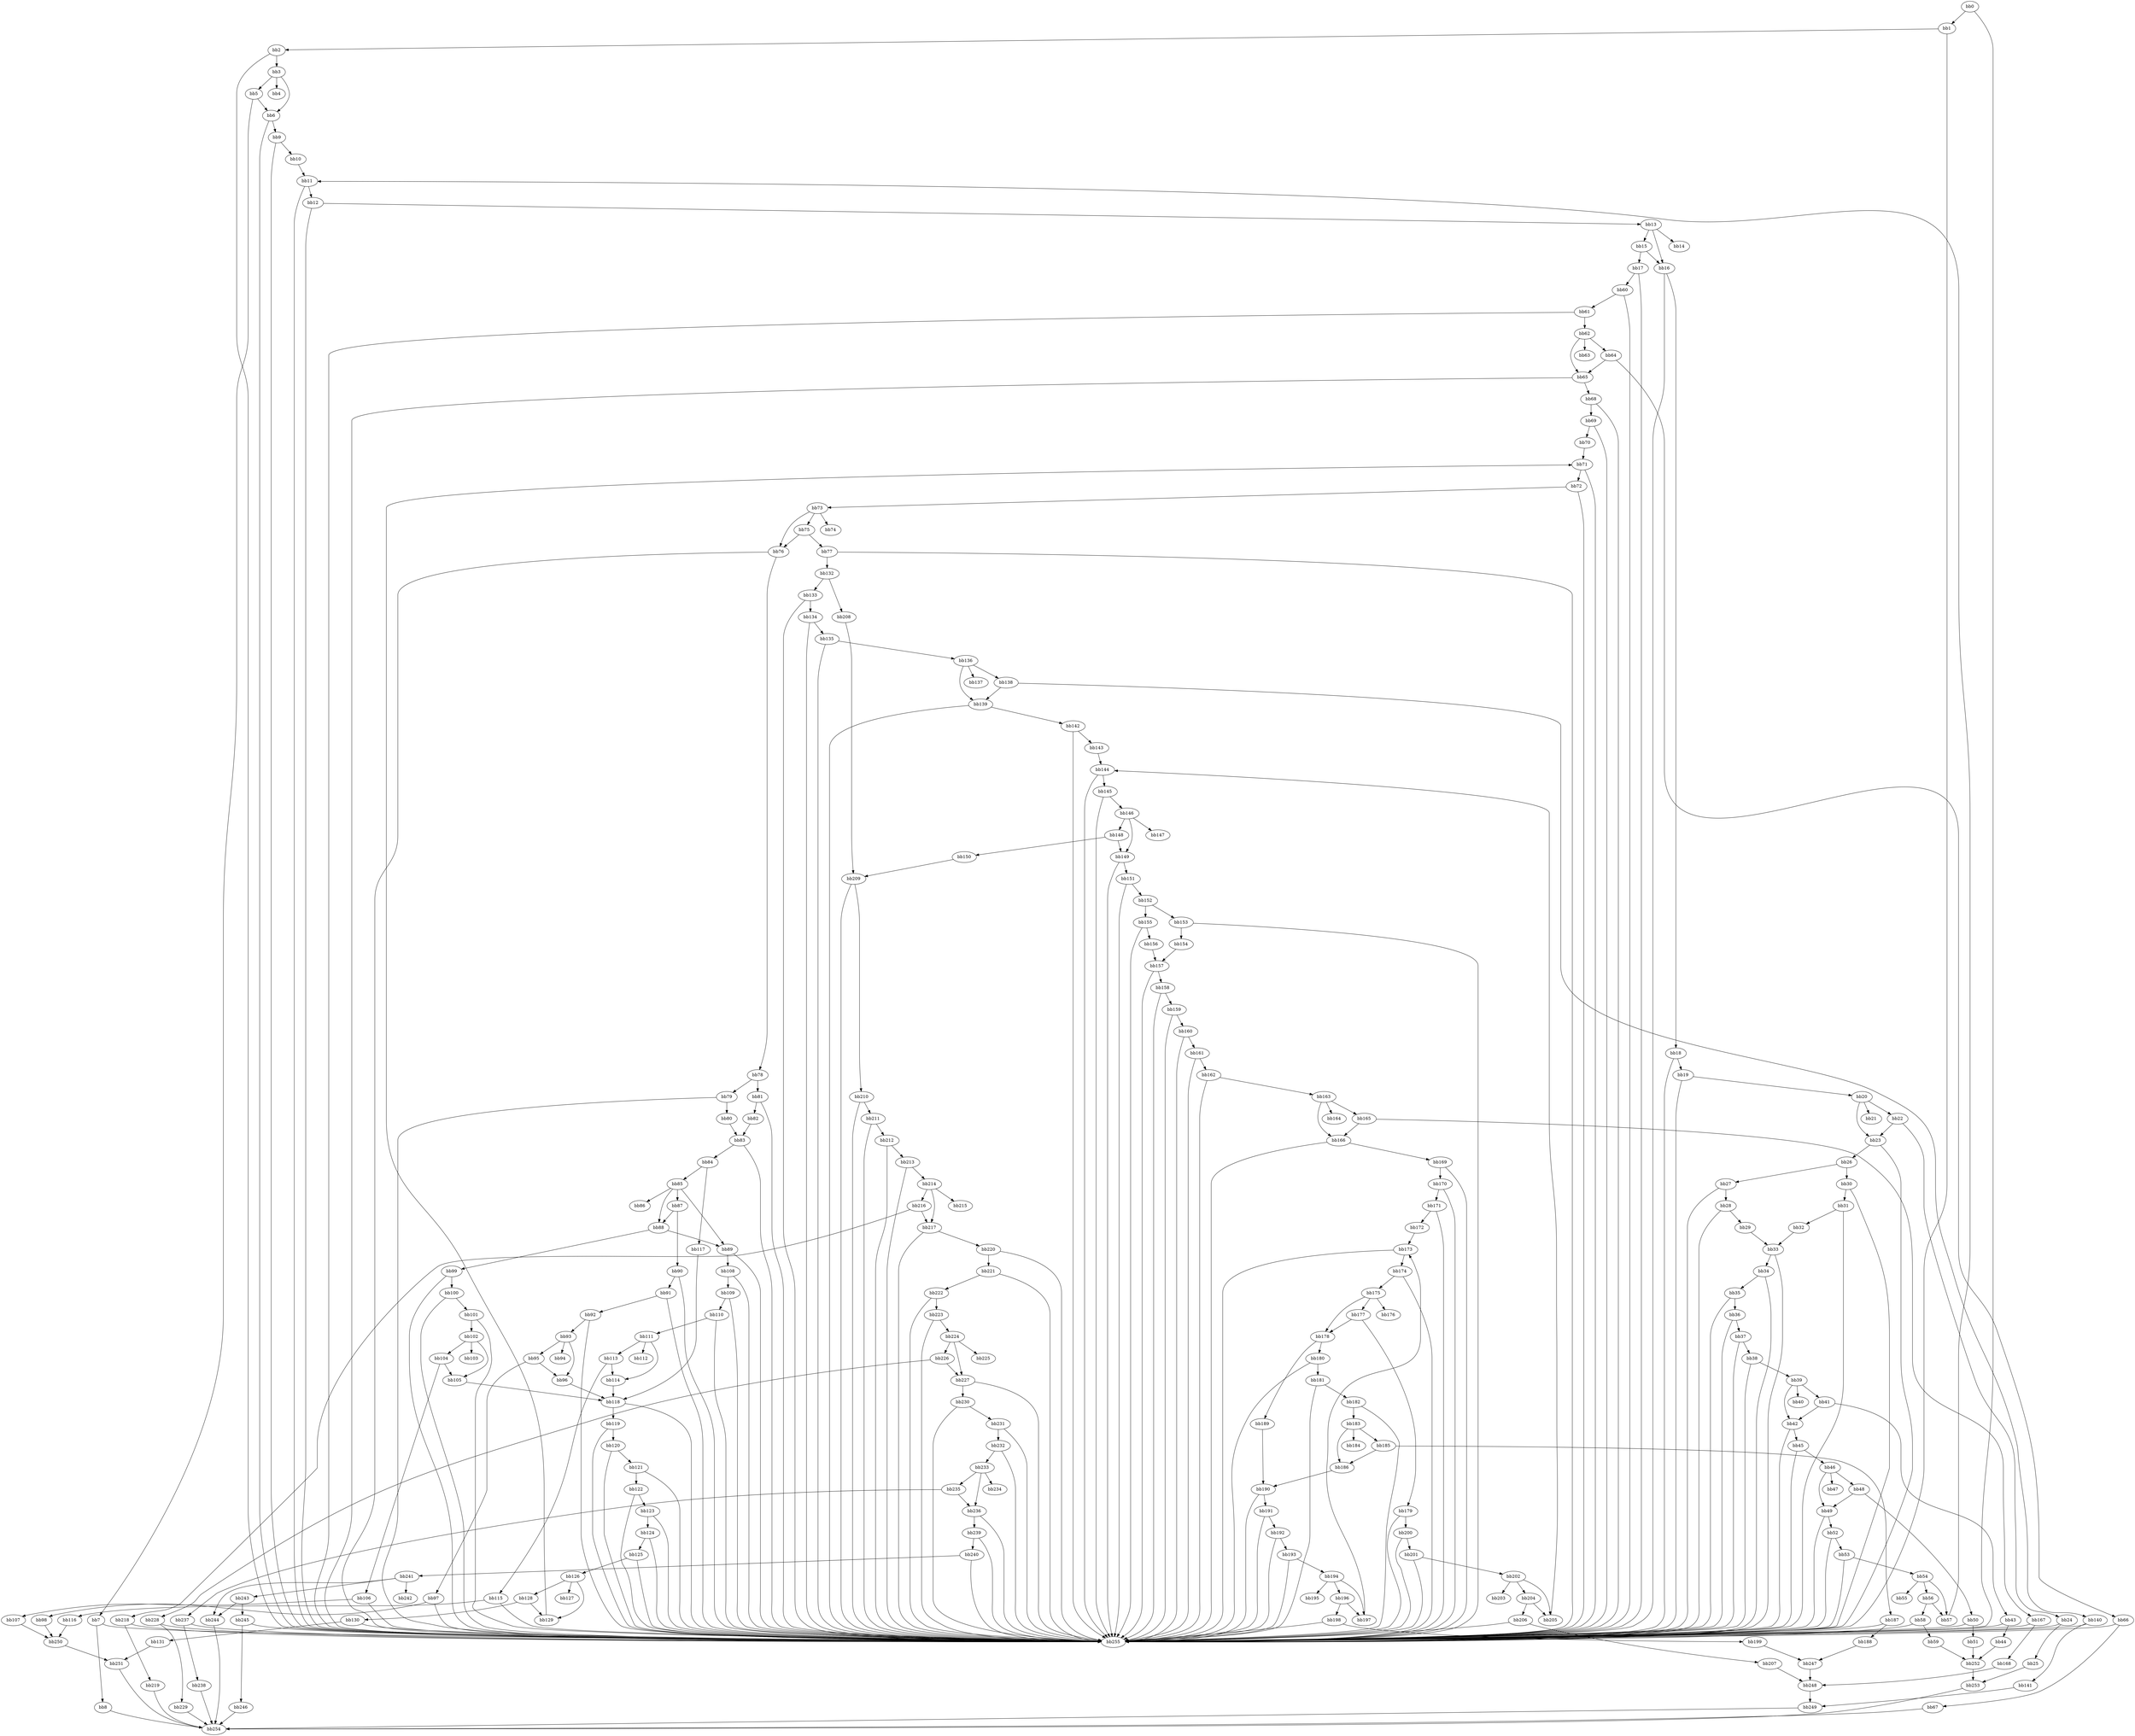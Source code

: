 digraph {
    0 [ label = "bb0\l" ]
    1 [ label = "bb1\l" ]
    2 [ label = "bb2\l" ]
    3 [ label = "bb3\l" ]
    4 [ label = "bb4\l" ]
    5 [ label = "bb5\l" ]
    6 [ label = "bb6\l" ]
    7 [ label = "bb7\l" ]
    8 [ label = "bb8\l" ]
    9 [ label = "bb9\l" ]
    10 [ label = "bb10\l" ]
    11 [ label = "bb11\l" ]
    12 [ label = "bb12\l" ]
    13 [ label = "bb13\l" ]
    14 [ label = "bb14\l" ]
    15 [ label = "bb15\l" ]
    16 [ label = "bb16\l" ]
    17 [ label = "bb17\l" ]
    18 [ label = "bb18\l" ]
    19 [ label = "bb19\l" ]
    20 [ label = "bb20\l" ]
    21 [ label = "bb21\l" ]
    22 [ label = "bb22\l" ]
    23 [ label = "bb23\l" ]
    24 [ label = "bb24\l" ]
    25 [ label = "bb25\l" ]
    26 [ label = "bb26\l" ]
    27 [ label = "bb27\l" ]
    28 [ label = "bb28\l" ]
    29 [ label = "bb29\l" ]
    30 [ label = "bb30\l" ]
    31 [ label = "bb31\l" ]
    32 [ label = "bb32\l" ]
    33 [ label = "bb33\l" ]
    34 [ label = "bb34\l" ]
    35 [ label = "bb35\l" ]
    36 [ label = "bb36\l" ]
    37 [ label = "bb37\l" ]
    38 [ label = "bb38\l" ]
    39 [ label = "bb39\l" ]
    40 [ label = "bb40\l" ]
    41 [ label = "bb41\l" ]
    42 [ label = "bb42\l" ]
    43 [ label = "bb43\l" ]
    44 [ label = "bb44\l" ]
    45 [ label = "bb45\l" ]
    46 [ label = "bb46\l" ]
    47 [ label = "bb47\l" ]
    48 [ label = "bb48\l" ]
    49 [ label = "bb49\l" ]
    50 [ label = "bb50\l" ]
    51 [ label = "bb51\l" ]
    52 [ label = "bb52\l" ]
    53 [ label = "bb53\l" ]
    54 [ label = "bb54\l" ]
    55 [ label = "bb55\l" ]
    56 [ label = "bb56\l" ]
    57 [ label = "bb57\l" ]
    58 [ label = "bb58\l" ]
    59 [ label = "bb59\l" ]
    60 [ label = "bb60\l" ]
    61 [ label = "bb61\l" ]
    62 [ label = "bb62\l" ]
    63 [ label = "bb63\l" ]
    64 [ label = "bb64\l" ]
    65 [ label = "bb65\l" ]
    66 [ label = "bb66\l" ]
    67 [ label = "bb67\l" ]
    68 [ label = "bb68\l" ]
    69 [ label = "bb69\l" ]
    70 [ label = "bb70\l" ]
    71 [ label = "bb71\l" ]
    72 [ label = "bb72\l" ]
    73 [ label = "bb73\l" ]
    74 [ label = "bb74\l" ]
    75 [ label = "bb75\l" ]
    76 [ label = "bb76\l" ]
    77 [ label = "bb77\l" ]
    78 [ label = "bb78\l" ]
    79 [ label = "bb79\l" ]
    80 [ label = "bb80\l" ]
    81 [ label = "bb81\l" ]
    82 [ label = "bb82\l" ]
    83 [ label = "bb83\l" ]
    84 [ label = "bb84\l" ]
    85 [ label = "bb85\l" ]
    86 [ label = "bb86\l" ]
    87 [ label = "bb87\l" ]
    88 [ label = "bb88\l" ]
    89 [ label = "bb89\l" ]
    90 [ label = "bb90\l" ]
    91 [ label = "bb91\l" ]
    92 [ label = "bb92\l" ]
    93 [ label = "bb93\l" ]
    94 [ label = "bb94\l" ]
    95 [ label = "bb95\l" ]
    96 [ label = "bb96\l" ]
    97 [ label = "bb97\l" ]
    98 [ label = "bb98\l" ]
    99 [ label = "bb99\l" ]
    100 [ label = "bb100\l" ]
    101 [ label = "bb101\l" ]
    102 [ label = "bb102\l" ]
    103 [ label = "bb103\l" ]
    104 [ label = "bb104\l" ]
    105 [ label = "bb105\l" ]
    106 [ label = "bb106\l" ]
    107 [ label = "bb107\l" ]
    108 [ label = "bb108\l" ]
    109 [ label = "bb109\l" ]
    110 [ label = "bb110\l" ]
    111 [ label = "bb111\l" ]
    112 [ label = "bb112\l" ]
    113 [ label = "bb113\l" ]
    114 [ label = "bb114\l" ]
    115 [ label = "bb115\l" ]
    116 [ label = "bb116\l" ]
    117 [ label = "bb117\l" ]
    118 [ label = "bb118\l" ]
    119 [ label = "bb119\l" ]
    120 [ label = "bb120\l" ]
    121 [ label = "bb121\l" ]
    122 [ label = "bb122\l" ]
    123 [ label = "bb123\l" ]
    124 [ label = "bb124\l" ]
    125 [ label = "bb125\l" ]
    126 [ label = "bb126\l" ]
    127 [ label = "bb127\l" ]
    128 [ label = "bb128\l" ]
    129 [ label = "bb129\l" ]
    130 [ label = "bb130\l" ]
    131 [ label = "bb131\l" ]
    132 [ label = "bb132\l" ]
    133 [ label = "bb133\l" ]
    134 [ label = "bb134\l" ]
    135 [ label = "bb135\l" ]
    136 [ label = "bb136\l" ]
    137 [ label = "bb137\l" ]
    138 [ label = "bb138\l" ]
    139 [ label = "bb139\l" ]
    140 [ label = "bb140\l" ]
    141 [ label = "bb141\l" ]
    142 [ label = "bb142\l" ]
    143 [ label = "bb143\l" ]
    144 [ label = "bb144\l" ]
    145 [ label = "bb145\l" ]
    146 [ label = "bb146\l" ]
    147 [ label = "bb147\l" ]
    148 [ label = "bb148\l" ]
    149 [ label = "bb149\l" ]
    150 [ label = "bb150\l" ]
    151 [ label = "bb151\l" ]
    152 [ label = "bb152\l" ]
    153 [ label = "bb153\l" ]
    154 [ label = "bb154\l" ]
    155 [ label = "bb155\l" ]
    156 [ label = "bb156\l" ]
    157 [ label = "bb157\l" ]
    158 [ label = "bb158\l" ]
    159 [ label = "bb159\l" ]
    160 [ label = "bb160\l" ]
    161 [ label = "bb161\l" ]
    162 [ label = "bb162\l" ]
    163 [ label = "bb163\l" ]
    164 [ label = "bb164\l" ]
    165 [ label = "bb165\l" ]
    166 [ label = "bb166\l" ]
    167 [ label = "bb167\l" ]
    168 [ label = "bb168\l" ]
    169 [ label = "bb169\l" ]
    170 [ label = "bb170\l" ]
    171 [ label = "bb171\l" ]
    172 [ label = "bb172\l" ]
    173 [ label = "bb173\l" ]
    174 [ label = "bb174\l" ]
    175 [ label = "bb175\l" ]
    176 [ label = "bb176\l" ]
    177 [ label = "bb177\l" ]
    178 [ label = "bb178\l" ]
    179 [ label = "bb179\l" ]
    180 [ label = "bb180\l" ]
    181 [ label = "bb181\l" ]
    182 [ label = "bb182\l" ]
    183 [ label = "bb183\l" ]
    184 [ label = "bb184\l" ]
    185 [ label = "bb185\l" ]
    186 [ label = "bb186\l" ]
    187 [ label = "bb187\l" ]
    188 [ label = "bb188\l" ]
    189 [ label = "bb189\l" ]
    190 [ label = "bb190\l" ]
    191 [ label = "bb191\l" ]
    192 [ label = "bb192\l" ]
    193 [ label = "bb193\l" ]
    194 [ label = "bb194\l" ]
    195 [ label = "bb195\l" ]
    196 [ label = "bb196\l" ]
    197 [ label = "bb197\l" ]
    198 [ label = "bb198\l" ]
    199 [ label = "bb199\l" ]
    200 [ label = "bb200\l" ]
    201 [ label = "bb201\l" ]
    202 [ label = "bb202\l" ]
    203 [ label = "bb203\l" ]
    204 [ label = "bb204\l" ]
    205 [ label = "bb205\l" ]
    206 [ label = "bb206\l" ]
    207 [ label = "bb207\l" ]
    208 [ label = "bb208\l" ]
    209 [ label = "bb209\l" ]
    210 [ label = "bb210\l" ]
    211 [ label = "bb211\l" ]
    212 [ label = "bb212\l" ]
    213 [ label = "bb213\l" ]
    214 [ label = "bb214\l" ]
    215 [ label = "bb215\l" ]
    216 [ label = "bb216\l" ]
    217 [ label = "bb217\l" ]
    218 [ label = "bb218\l" ]
    219 [ label = "bb219\l" ]
    220 [ label = "bb220\l" ]
    221 [ label = "bb221\l" ]
    222 [ label = "bb222\l" ]
    223 [ label = "bb223\l" ]
    224 [ label = "bb224\l" ]
    225 [ label = "bb225\l" ]
    226 [ label = "bb226\l" ]
    227 [ label = "bb227\l" ]
    228 [ label = "bb228\l" ]
    229 [ label = "bb229\l" ]
    230 [ label = "bb230\l" ]
    231 [ label = "bb231\l" ]
    232 [ label = "bb232\l" ]
    233 [ label = "bb233\l" ]
    234 [ label = "bb234\l" ]
    235 [ label = "bb235\l" ]
    236 [ label = "bb236\l" ]
    237 [ label = "bb237\l" ]
    238 [ label = "bb238\l" ]
    239 [ label = "bb239\l" ]
    240 [ label = "bb240\l" ]
    241 [ label = "bb241\l" ]
    242 [ label = "bb242\l" ]
    243 [ label = "bb243\l" ]
    244 [ label = "bb244\l" ]
    245 [ label = "bb245\l" ]
    246 [ label = "bb246\l" ]
    247 [ label = "bb247\l" ]
    248 [ label = "bb248\l" ]
    249 [ label = "bb249\l" ]
    250 [ label = "bb250\l" ]
    251 [ label = "bb251\l" ]
    252 [ label = "bb252\l" ]
    253 [ label = "bb253\l" ]
    254 [ label = "bb254\l" ]
    255 [ label = "bb255\l" ]
    0 -> 1 [ ]
    0 -> 255 [ ]
    1 -> 2 [ ]
    1 -> 255 [ ]
    2 -> 3 [ ]
    2 -> 255 [ ]
    3 -> 4 [ ]
    3 -> 5 [ ]
    3 -> 6 [ ]
    5 -> 6 [ ]
    5 -> 7 [ ]
    6 -> 9 [ ]
    6 -> 255 [ ]
    7 -> 8 [ ]
    7 -> 255 [ ]
    8 -> 254 [ ]
    9 -> 10 [ ]
    9 -> 255 [ ]
    10 -> 11 [ ]
    11 -> 12 [ ]
    11 -> 255 [ ]
    12 -> 13 [ ]
    12 -> 255 [ ]
    13 -> 14 [ ]
    13 -> 15 [ ]
    13 -> 16 [ ]
    15 -> 16 [ ]
    15 -> 17 [ ]
    16 -> 18 [ ]
    16 -> 255 [ ]
    17 -> 60 [ ]
    17 -> 255 [ ]
    18 -> 19 [ ]
    18 -> 255 [ ]
    19 -> 20 [ ]
    19 -> 255 [ ]
    20 -> 21 [ ]
    20 -> 22 [ ]
    20 -> 23 [ ]
    22 -> 23 [ ]
    22 -> 24 [ ]
    23 -> 26 [ ]
    23 -> 255 [ ]
    24 -> 25 [ ]
    24 -> 255 [ ]
    25 -> 253 [ ]
    26 -> 27 [ ]
    26 -> 30 [ ]
    27 -> 28 [ ]
    27 -> 255 [ ]
    28 -> 29 [ ]
    28 -> 255 [ ]
    29 -> 33 [ ]
    30 -> 31 [ ]
    30 -> 255 [ ]
    31 -> 32 [ ]
    31 -> 255 [ ]
    32 -> 33 [ ]
    33 -> 34 [ ]
    33 -> 255 [ ]
    34 -> 35 [ ]
    34 -> 255 [ ]
    35 -> 36 [ ]
    35 -> 255 [ ]
    36 -> 37 [ ]
    36 -> 255 [ ]
    37 -> 38 [ ]
    37 -> 255 [ ]
    38 -> 39 [ ]
    38 -> 255 [ ]
    39 -> 40 [ ]
    39 -> 41 [ ]
    39 -> 42 [ ]
    41 -> 42 [ ]
    41 -> 43 [ ]
    42 -> 45 [ ]
    42 -> 255 [ ]
    43 -> 44 [ ]
    43 -> 255 [ ]
    44 -> 252 [ ]
    45 -> 46 [ ]
    45 -> 255 [ ]
    46 -> 47 [ ]
    46 -> 48 [ ]
    46 -> 49 [ ]
    48 -> 49 [ ]
    48 -> 50 [ ]
    49 -> 52 [ ]
    49 -> 255 [ ]
    50 -> 51 [ ]
    50 -> 255 [ ]
    51 -> 252 [ ]
    52 -> 53 [ ]
    52 -> 255 [ ]
    53 -> 54 [ ]
    53 -> 255 [ ]
    54 -> 55 [ ]
    54 -> 56 [ ]
    54 -> 57 [ ]
    56 -> 57 [ ]
    56 -> 58 [ ]
    57 -> 11 [ ]
    58 -> 59 [ ]
    58 -> 255 [ ]
    59 -> 252 [ ]
    60 -> 61 [ ]
    60 -> 255 [ ]
    61 -> 62 [ ]
    61 -> 255 [ ]
    62 -> 63 [ ]
    62 -> 64 [ ]
    62 -> 65 [ ]
    64 -> 65 [ ]
    64 -> 66 [ ]
    65 -> 68 [ ]
    65 -> 255 [ ]
    66 -> 67 [ ]
    66 -> 255 [ ]
    67 -> 254 [ ]
    68 -> 69 [ ]
    68 -> 255 [ ]
    69 -> 70 [ ]
    69 -> 255 [ ]
    70 -> 71 [ ]
    71 -> 72 [ ]
    71 -> 255 [ ]
    72 -> 73 [ ]
    72 -> 255 [ ]
    73 -> 74 [ ]
    73 -> 75 [ ]
    73 -> 76 [ ]
    75 -> 76 [ ]
    75 -> 77 [ ]
    76 -> 78 [ ]
    76 -> 255 [ ]
    77 -> 132 [ ]
    77 -> 255 [ ]
    78 -> 79 [ ]
    78 -> 81 [ ]
    79 -> 80 [ ]
    79 -> 255 [ ]
    80 -> 83 [ ]
    81 -> 82 [ ]
    81 -> 255 [ ]
    82 -> 83 [ ]
    83 -> 84 [ ]
    83 -> 255 [ ]
    84 -> 85 [ ]
    84 -> 117 [ ]
    85 -> 86 [ ]
    85 -> 87 [ ]
    85 -> 88 [ ]
    85 -> 89 [ ]
    87 -> 88 [ ]
    87 -> 90 [ ]
    88 -> 89 [ ]
    88 -> 99 [ ]
    89 -> 108 [ ]
    89 -> 255 [ ]
    90 -> 91 [ ]
    90 -> 255 [ ]
    91 -> 92 [ ]
    91 -> 255 [ ]
    92 -> 93 [ ]
    92 -> 255 [ ]
    93 -> 94 [ ]
    93 -> 95 [ ]
    93 -> 96 [ ]
    95 -> 96 [ ]
    95 -> 97 [ ]
    96 -> 118 [ ]
    97 -> 98 [ ]
    97 -> 255 [ ]
    98 -> 250 [ ]
    99 -> 100 [ ]
    99 -> 255 [ ]
    100 -> 101 [ ]
    100 -> 255 [ ]
    101 -> 102 [ ]
    101 -> 255 [ ]
    102 -> 103 [ ]
    102 -> 104 [ ]
    102 -> 105 [ ]
    104 -> 105 [ ]
    104 -> 106 [ ]
    105 -> 118 [ ]
    106 -> 107 [ ]
    106 -> 255 [ ]
    107 -> 250 [ ]
    108 -> 109 [ ]
    108 -> 255 [ ]
    109 -> 110 [ ]
    109 -> 255 [ ]
    110 -> 111 [ ]
    110 -> 255 [ ]
    111 -> 112 [ ]
    111 -> 113 [ ]
    111 -> 114 [ ]
    113 -> 114 [ ]
    113 -> 115 [ ]
    114 -> 118 [ ]
    115 -> 116 [ ]
    115 -> 255 [ ]
    116 -> 250 [ ]
    117 -> 118 [ ]
    118 -> 119 [ ]
    118 -> 255 [ ]
    119 -> 120 [ ]
    119 -> 255 [ ]
    120 -> 121 [ ]
    120 -> 255 [ ]
    121 -> 122 [ ]
    121 -> 255 [ ]
    122 -> 123 [ ]
    122 -> 255 [ ]
    123 -> 124 [ ]
    123 -> 255 [ ]
    124 -> 125 [ ]
    124 -> 255 [ ]
    125 -> 126 [ ]
    125 -> 255 [ ]
    126 -> 127 [ ]
    126 -> 128 [ ]
    126 -> 129 [ ]
    128 -> 129 [ ]
    128 -> 130 [ ]
    129 -> 71 [ ]
    130 -> 131 [ ]
    130 -> 255 [ ]
    131 -> 251 [ ]
    132 -> 133 [ ]
    132 -> 208 [ ]
    133 -> 134 [ ]
    133 -> 255 [ ]
    134 -> 135 [ ]
    134 -> 255 [ ]
    135 -> 136 [ ]
    135 -> 255 [ ]
    136 -> 137 [ ]
    136 -> 138 [ ]
    136 -> 139 [ ]
    138 -> 139 [ ]
    138 -> 140 [ ]
    139 -> 142 [ ]
    139 -> 255 [ ]
    140 -> 141 [ ]
    140 -> 255 [ ]
    141 -> 249 [ ]
    142 -> 143 [ ]
    142 -> 255 [ ]
    143 -> 144 [ ]
    144 -> 145 [ ]
    144 -> 255 [ ]
    145 -> 146 [ ]
    145 -> 255 [ ]
    146 -> 147 [ ]
    146 -> 148 [ ]
    146 -> 149 [ ]
    148 -> 149 [ ]
    148 -> 150 [ ]
    149 -> 151 [ ]
    149 -> 255 [ ]
    150 -> 209 [ ]
    151 -> 152 [ ]
    151 -> 255 [ ]
    152 -> 153 [ ]
    152 -> 155 [ ]
    153 -> 154 [ ]
    153 -> 255 [ ]
    154 -> 157 [ ]
    155 -> 156 [ ]
    155 -> 255 [ ]
    156 -> 157 [ ]
    157 -> 158 [ ]
    157 -> 255 [ ]
    158 -> 159 [ ]
    158 -> 255 [ ]
    159 -> 160 [ ]
    159 -> 255 [ ]
    160 -> 161 [ ]
    160 -> 255 [ ]
    161 -> 162 [ ]
    161 -> 255 [ ]
    162 -> 163 [ ]
    162 -> 255 [ ]
    163 -> 164 [ ]
    163 -> 165 [ ]
    163 -> 166 [ ]
    165 -> 166 [ ]
    165 -> 167 [ ]
    166 -> 169 [ ]
    166 -> 255 [ ]
    167 -> 168 [ ]
    167 -> 255 [ ]
    168 -> 248 [ ]
    169 -> 170 [ ]
    169 -> 255 [ ]
    170 -> 171 [ ]
    170 -> 255 [ ]
    171 -> 172 [ ]
    171 -> 255 [ ]
    172 -> 173 [ ]
    173 -> 174 [ ]
    173 -> 255 [ ]
    174 -> 175 [ ]
    174 -> 255 [ ]
    175 -> 176 [ ]
    175 -> 177 [ ]
    175 -> 178 [ ]
    177 -> 178 [ ]
    177 -> 179 [ ]
    178 -> 180 [ ]
    178 -> 189 [ ]
    179 -> 200 [ ]
    179 -> 255 [ ]
    180 -> 181 [ ]
    180 -> 255 [ ]
    181 -> 182 [ ]
    181 -> 255 [ ]
    182 -> 183 [ ]
    182 -> 255 [ ]
    183 -> 184 [ ]
    183 -> 185 [ ]
    183 -> 186 [ ]
    185 -> 186 [ ]
    185 -> 187 [ ]
    186 -> 190 [ ]
    187 -> 188 [ ]
    187 -> 255 [ ]
    188 -> 247 [ ]
    189 -> 190 [ ]
    190 -> 191 [ ]
    190 -> 255 [ ]
    191 -> 192 [ ]
    191 -> 255 [ ]
    192 -> 193 [ ]
    192 -> 255 [ ]
    193 -> 194 [ ]
    193 -> 255 [ ]
    194 -> 195 [ ]
    194 -> 196 [ ]
    194 -> 197 [ ]
    196 -> 197 [ ]
    196 -> 198 [ ]
    197 -> 173 [ ]
    198 -> 199 [ ]
    198 -> 255 [ ]
    199 -> 247 [ ]
    200 -> 201 [ ]
    200 -> 255 [ ]
    201 -> 202 [ ]
    201 -> 255 [ ]
    202 -> 203 [ ]
    202 -> 204 [ ]
    202 -> 205 [ ]
    204 -> 205 [ ]
    204 -> 206 [ ]
    205 -> 144 [ ]
    206 -> 207 [ ]
    206 -> 255 [ ]
    207 -> 248 [ ]
    208 -> 209 [ ]
    209 -> 210 [ ]
    209 -> 255 [ ]
    210 -> 211 [ ]
    210 -> 255 [ ]
    211 -> 212 [ ]
    211 -> 255 [ ]
    212 -> 213 [ ]
    212 -> 255 [ ]
    213 -> 214 [ ]
    213 -> 255 [ ]
    214 -> 215 [ ]
    214 -> 216 [ ]
    214 -> 217 [ ]
    216 -> 217 [ ]
    216 -> 218 [ ]
    217 -> 220 [ ]
    217 -> 255 [ ]
    218 -> 219 [ ]
    218 -> 255 [ ]
    219 -> 254 [ ]
    220 -> 221 [ ]
    220 -> 255 [ ]
    221 -> 222 [ ]
    221 -> 255 [ ]
    222 -> 223 [ ]
    222 -> 255 [ ]
    223 -> 224 [ ]
    223 -> 255 [ ]
    224 -> 225 [ ]
    224 -> 226 [ ]
    224 -> 227 [ ]
    226 -> 227 [ ]
    226 -> 228 [ ]
    227 -> 230 [ ]
    227 -> 255 [ ]
    228 -> 229 [ ]
    228 -> 255 [ ]
    229 -> 254 [ ]
    230 -> 231 [ ]
    230 -> 255 [ ]
    231 -> 232 [ ]
    231 -> 255 [ ]
    232 -> 233 [ ]
    232 -> 255 [ ]
    233 -> 234 [ ]
    233 -> 235 [ ]
    233 -> 236 [ ]
    235 -> 236 [ ]
    235 -> 237 [ ]
    236 -> 239 [ ]
    236 -> 255 [ ]
    237 -> 238 [ ]
    237 -> 255 [ ]
    238 -> 254 [ ]
    239 -> 240 [ ]
    239 -> 255 [ ]
    240 -> 241 [ ]
    240 -> 255 [ ]
    241 -> 242 [ ]
    241 -> 243 [ ]
    241 -> 244 [ ]
    243 -> 244 [ ]
    243 -> 245 [ ]
    244 -> 254 [ ]
    245 -> 246 [ ]
    245 -> 255 [ ]
    246 -> 254 [ ]
    247 -> 248 [ ]
    248 -> 249 [ ]
    249 -> 254 [ ]
    250 -> 251 [ ]
    251 -> 254 [ ]
    252 -> 253 [ ]
    253 -> 254 [ ]
}

